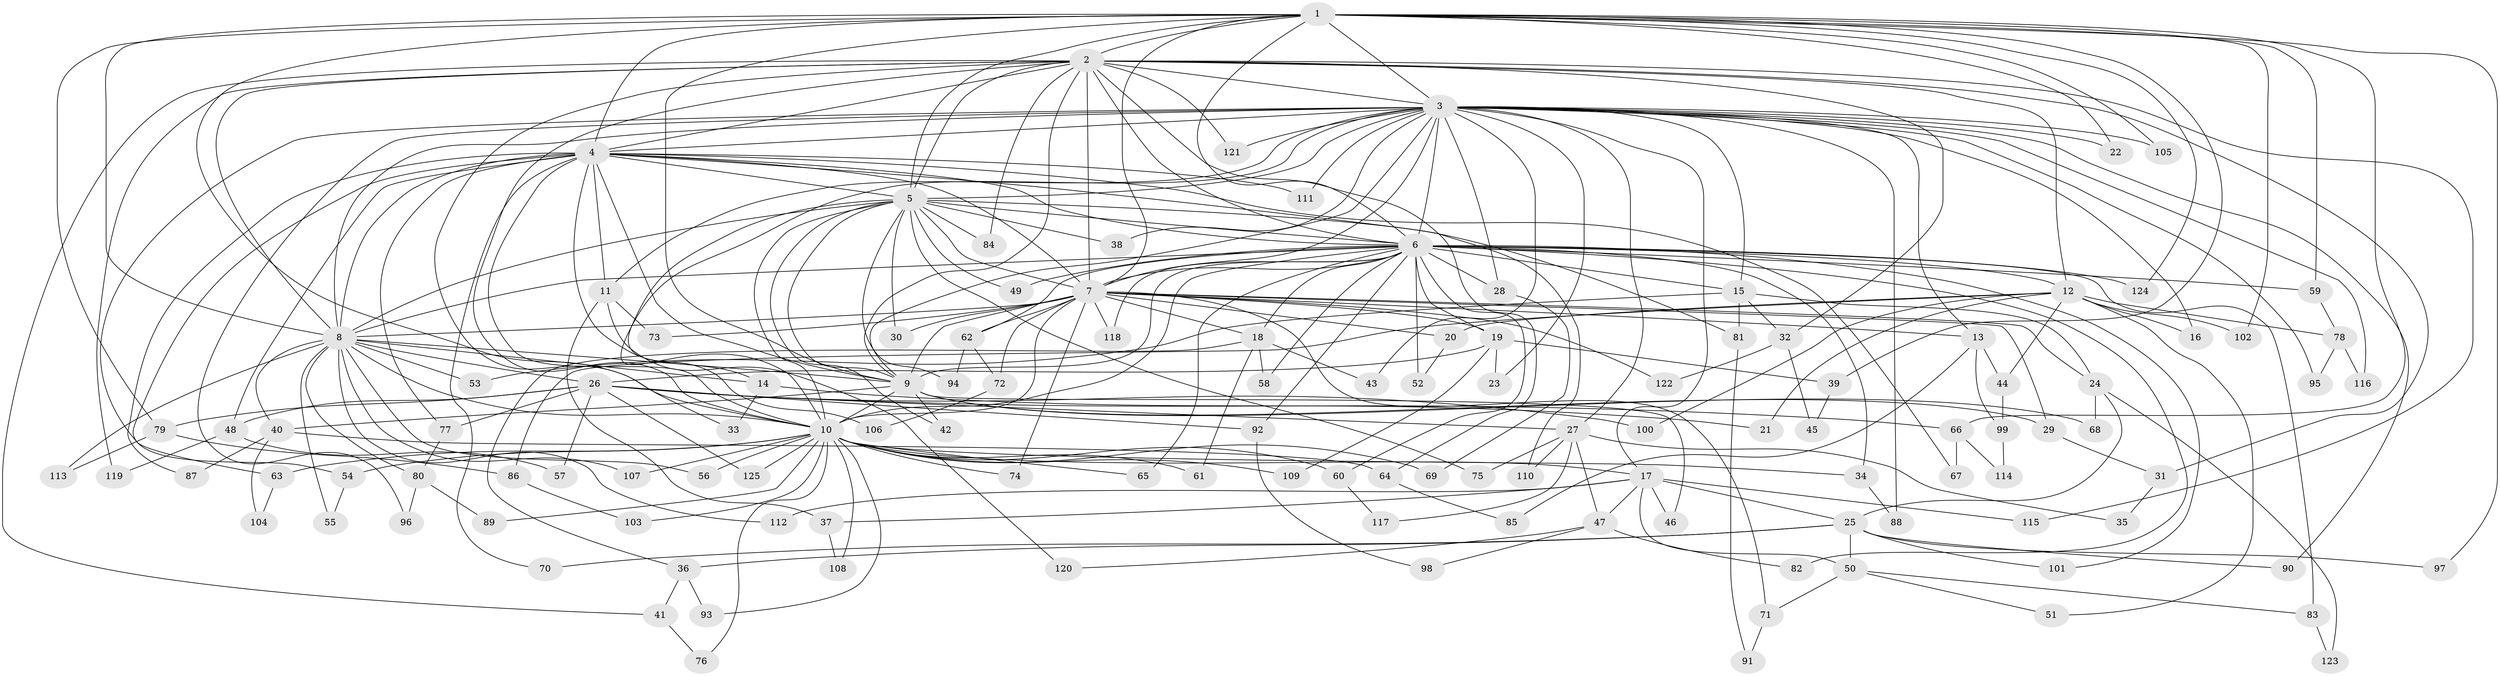 // coarse degree distribution, {30: 0.010309278350515464, 17: 0.010309278350515464, 26: 0.020618556701030927, 19: 0.010309278350515464, 24: 0.020618556701030927, 14: 0.010309278350515464, 11: 0.010309278350515464, 5: 0.030927835051546393, 3: 0.1958762886597938, 6: 0.030927835051546393, 2: 0.5257731958762887, 9: 0.010309278350515464, 8: 0.010309278350515464, 12: 0.010309278350515464, 10: 0.010309278350515464, 4: 0.08247422680412371}
// Generated by graph-tools (version 1.1) at 2025/51/02/27/25 19:51:45]
// undirected, 125 vertices, 275 edges
graph export_dot {
graph [start="1"]
  node [color=gray90,style=filled];
  1;
  2;
  3;
  4;
  5;
  6;
  7;
  8;
  9;
  10;
  11;
  12;
  13;
  14;
  15;
  16;
  17;
  18;
  19;
  20;
  21;
  22;
  23;
  24;
  25;
  26;
  27;
  28;
  29;
  30;
  31;
  32;
  33;
  34;
  35;
  36;
  37;
  38;
  39;
  40;
  41;
  42;
  43;
  44;
  45;
  46;
  47;
  48;
  49;
  50;
  51;
  52;
  53;
  54;
  55;
  56;
  57;
  58;
  59;
  60;
  61;
  62;
  63;
  64;
  65;
  66;
  67;
  68;
  69;
  70;
  71;
  72;
  73;
  74;
  75;
  76;
  77;
  78;
  79;
  80;
  81;
  82;
  83;
  84;
  85;
  86;
  87;
  88;
  89;
  90;
  91;
  92;
  93;
  94;
  95;
  96;
  97;
  98;
  99;
  100;
  101;
  102;
  103;
  104;
  105;
  106;
  107;
  108;
  109;
  110;
  111;
  112;
  113;
  114;
  115;
  116;
  117;
  118;
  119;
  120;
  121;
  122;
  123;
  124;
  125;
  1 -- 2;
  1 -- 3;
  1 -- 4;
  1 -- 5;
  1 -- 6;
  1 -- 7;
  1 -- 8;
  1 -- 9;
  1 -- 10;
  1 -- 22;
  1 -- 39;
  1 -- 59;
  1 -- 66;
  1 -- 79;
  1 -- 97;
  1 -- 102;
  1 -- 105;
  1 -- 124;
  2 -- 3;
  2 -- 4;
  2 -- 5;
  2 -- 6;
  2 -- 7;
  2 -- 8;
  2 -- 9;
  2 -- 10;
  2 -- 12;
  2 -- 31;
  2 -- 32;
  2 -- 33;
  2 -- 41;
  2 -- 64;
  2 -- 84;
  2 -- 115;
  2 -- 119;
  2 -- 121;
  3 -- 4;
  3 -- 5;
  3 -- 6;
  3 -- 7;
  3 -- 8;
  3 -- 9;
  3 -- 10;
  3 -- 11;
  3 -- 13;
  3 -- 15;
  3 -- 16;
  3 -- 17;
  3 -- 22;
  3 -- 23;
  3 -- 27;
  3 -- 28;
  3 -- 38;
  3 -- 43;
  3 -- 54;
  3 -- 88;
  3 -- 90;
  3 -- 95;
  3 -- 96;
  3 -- 105;
  3 -- 111;
  3 -- 116;
  3 -- 121;
  4 -- 5;
  4 -- 6;
  4 -- 7;
  4 -- 8;
  4 -- 9;
  4 -- 10;
  4 -- 11;
  4 -- 48;
  4 -- 63;
  4 -- 67;
  4 -- 70;
  4 -- 77;
  4 -- 87;
  4 -- 106;
  4 -- 110;
  4 -- 111;
  5 -- 6;
  5 -- 7;
  5 -- 8;
  5 -- 9;
  5 -- 10;
  5 -- 14;
  5 -- 30;
  5 -- 38;
  5 -- 42;
  5 -- 49;
  5 -- 75;
  5 -- 81;
  5 -- 84;
  5 -- 94;
  6 -- 7;
  6 -- 8;
  6 -- 9;
  6 -- 10;
  6 -- 12;
  6 -- 15;
  6 -- 18;
  6 -- 19;
  6 -- 28;
  6 -- 34;
  6 -- 49;
  6 -- 52;
  6 -- 58;
  6 -- 59;
  6 -- 60;
  6 -- 62;
  6 -- 65;
  6 -- 82;
  6 -- 83;
  6 -- 92;
  6 -- 101;
  6 -- 118;
  6 -- 124;
  7 -- 8;
  7 -- 9;
  7 -- 10;
  7 -- 13;
  7 -- 18;
  7 -- 19;
  7 -- 20;
  7 -- 24;
  7 -- 29;
  7 -- 30;
  7 -- 62;
  7 -- 71;
  7 -- 72;
  7 -- 73;
  7 -- 74;
  7 -- 118;
  7 -- 122;
  8 -- 9;
  8 -- 10;
  8 -- 14;
  8 -- 26;
  8 -- 40;
  8 -- 53;
  8 -- 55;
  8 -- 56;
  8 -- 80;
  8 -- 107;
  8 -- 112;
  8 -- 113;
  9 -- 10;
  9 -- 29;
  9 -- 40;
  9 -- 42;
  9 -- 46;
  9 -- 68;
  10 -- 17;
  10 -- 34;
  10 -- 54;
  10 -- 56;
  10 -- 60;
  10 -- 61;
  10 -- 63;
  10 -- 65;
  10 -- 69;
  10 -- 74;
  10 -- 76;
  10 -- 89;
  10 -- 93;
  10 -- 103;
  10 -- 107;
  10 -- 108;
  10 -- 109;
  10 -- 125;
  11 -- 37;
  11 -- 73;
  11 -- 120;
  12 -- 16;
  12 -- 20;
  12 -- 21;
  12 -- 44;
  12 -- 51;
  12 -- 78;
  12 -- 86;
  12 -- 100;
  12 -- 102;
  13 -- 44;
  13 -- 85;
  13 -- 99;
  14 -- 21;
  14 -- 33;
  15 -- 24;
  15 -- 32;
  15 -- 53;
  15 -- 81;
  17 -- 25;
  17 -- 37;
  17 -- 46;
  17 -- 47;
  17 -- 50;
  17 -- 112;
  17 -- 115;
  18 -- 36;
  18 -- 43;
  18 -- 58;
  18 -- 61;
  19 -- 23;
  19 -- 26;
  19 -- 39;
  19 -- 109;
  20 -- 52;
  24 -- 25;
  24 -- 68;
  24 -- 123;
  25 -- 36;
  25 -- 50;
  25 -- 70;
  25 -- 90;
  25 -- 97;
  25 -- 101;
  26 -- 27;
  26 -- 48;
  26 -- 57;
  26 -- 66;
  26 -- 77;
  26 -- 79;
  26 -- 92;
  26 -- 100;
  26 -- 125;
  27 -- 35;
  27 -- 47;
  27 -- 75;
  27 -- 110;
  27 -- 117;
  28 -- 69;
  29 -- 31;
  31 -- 35;
  32 -- 45;
  32 -- 122;
  34 -- 88;
  36 -- 41;
  36 -- 93;
  37 -- 108;
  39 -- 45;
  40 -- 64;
  40 -- 87;
  40 -- 104;
  41 -- 76;
  44 -- 99;
  47 -- 82;
  47 -- 98;
  47 -- 120;
  48 -- 57;
  48 -- 119;
  50 -- 51;
  50 -- 71;
  50 -- 83;
  54 -- 55;
  59 -- 78;
  60 -- 117;
  62 -- 72;
  62 -- 94;
  63 -- 104;
  64 -- 85;
  66 -- 67;
  66 -- 114;
  71 -- 91;
  72 -- 106;
  77 -- 80;
  78 -- 95;
  78 -- 116;
  79 -- 86;
  79 -- 113;
  80 -- 89;
  80 -- 96;
  81 -- 91;
  83 -- 123;
  86 -- 103;
  92 -- 98;
  99 -- 114;
}
